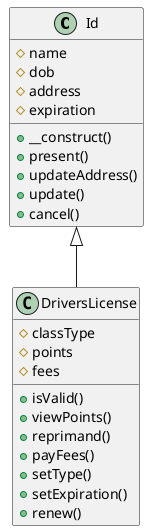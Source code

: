 ' @startuml
' class Id {
'     #name
'     #dob
'     #address
'     #expiration
'     +__construct()
'     +present()
'     +updateAddress()
'     +update()
'     +cancel()
' }

' class DriversLicense extends Id {
'     #classType
'     #points
'     #fees
'     +isValid()
'     +viewPoints()
'     +reprimand()
'     +payFees()
'     +setType()
'     +setExpiration()
'     +renew()
' }

' @enduml